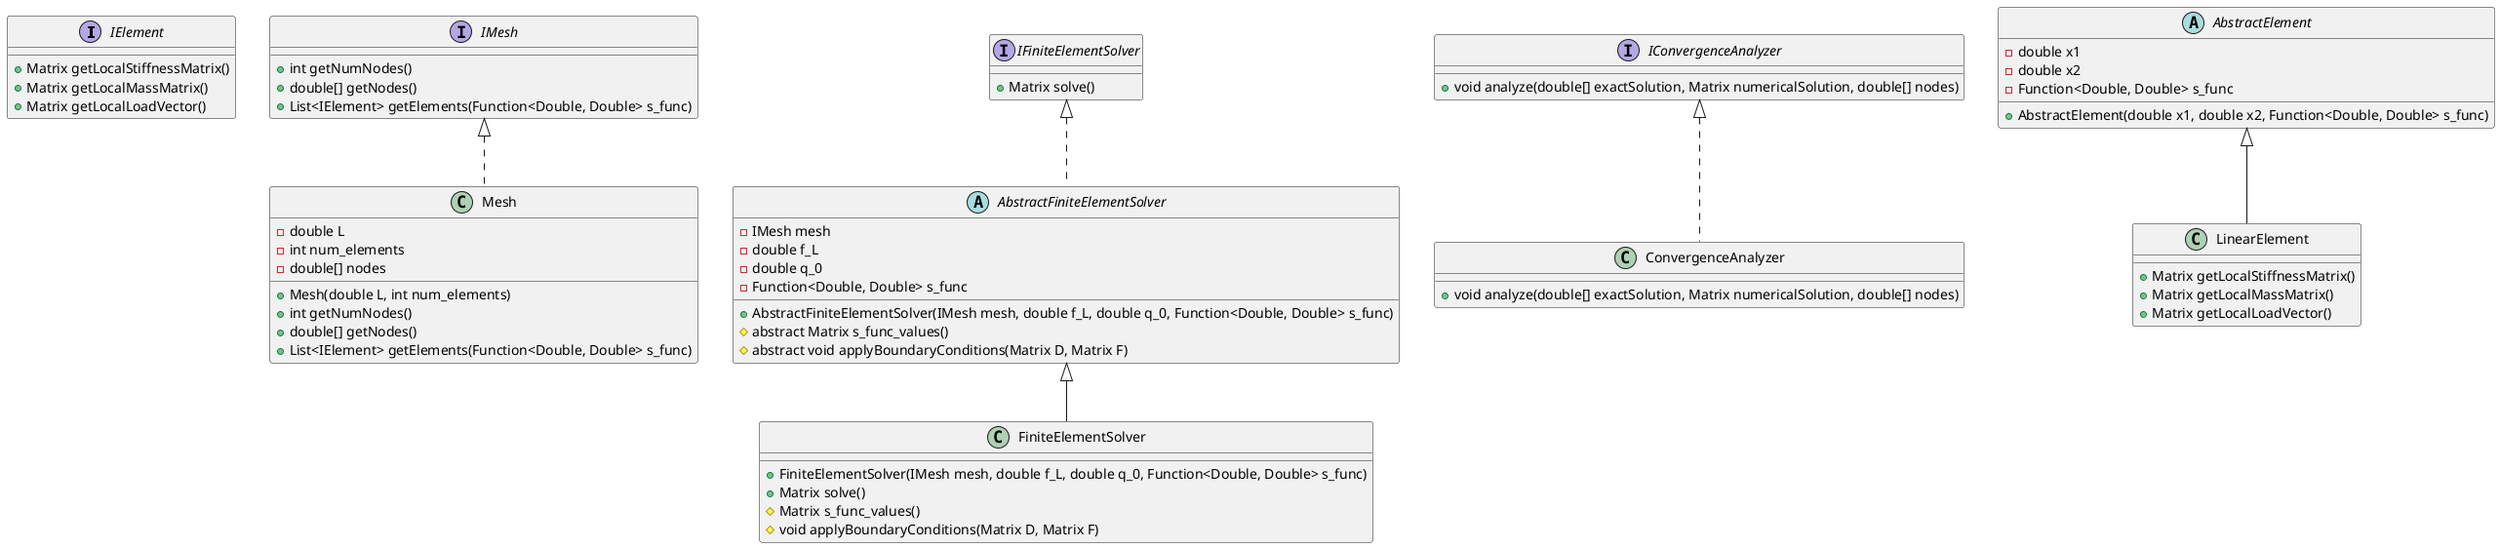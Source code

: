 @startuml

interface IElement {
    +Matrix getLocalStiffnessMatrix()
    +Matrix getLocalMassMatrix()
    +Matrix getLocalLoadVector()
}

interface IMesh {
    +int getNumNodes()
    +double[] getNodes()
    +List<IElement> getElements(Function<Double, Double> s_func)
}

interface IFiniteElementSolver {
    +Matrix solve()
}

interface IConvergenceAnalyzer {
    +void analyze(double[] exactSolution, Matrix numericalSolution, double[] nodes)
}

abstract class AbstractElement {
    -double x1
    -double x2
    -Function<Double, Double> s_func
    +AbstractElement(double x1, double x2, Function<Double, Double> s_func)
}

class LinearElement extends AbstractElement {
    +Matrix getLocalStiffnessMatrix()
    +Matrix getLocalMassMatrix()
    +Matrix getLocalLoadVector()
}

class Mesh implements IMesh {
    -double L
    -int num_elements
    -double[] nodes
    +Mesh(double L, int num_elements)
    +int getNumNodes()
    +double[] getNodes()
    +List<IElement> getElements(Function<Double, Double> s_func)
}

abstract class AbstractFiniteElementSolver implements IFiniteElementSolver {
    -IMesh mesh
    -double f_L
    -double q_0
    -Function<Double, Double> s_func
    +AbstractFiniteElementSolver(IMesh mesh, double f_L, double q_0, Function<Double, Double> s_func)
    #abstract Matrix s_func_values()
    #abstract void applyBoundaryConditions(Matrix D, Matrix F)
}

class FiniteElementSolver extends AbstractFiniteElementSolver {
    +FiniteElementSolver(IMesh mesh, double f_L, double q_0, Function<Double, Double> s_func)
    +Matrix solve()
    #Matrix s_func_values()
    #void applyBoundaryConditions(Matrix D, Matrix F)
}

class ConvergenceAnalyzer implements IConvergenceAnalyzer {
    +void analyze(double[] exactSolution, Matrix numericalSolution, double[] nodes)
}

@enduml
